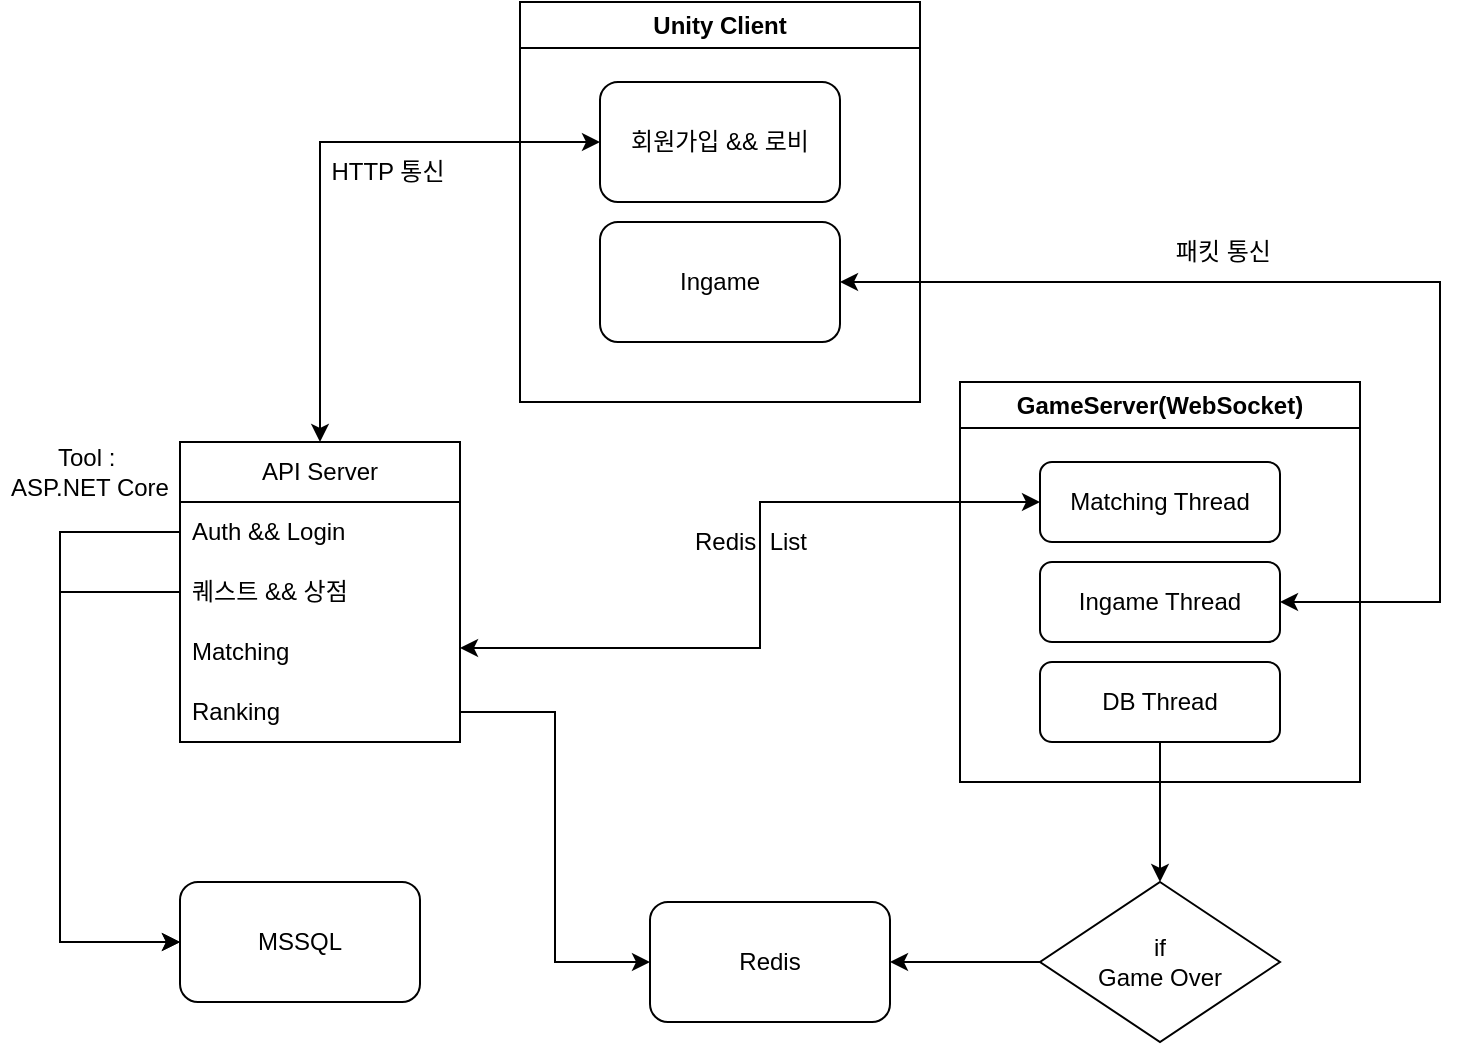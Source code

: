 <mxfile version="26.0.16">
  <diagram id="C5RBs43oDa-KdzZeNtuy" name="Page-1">
    <mxGraphModel dx="1518" dy="731" grid="1" gridSize="10" guides="1" tooltips="1" connect="1" arrows="1" fold="1" page="1" pageScale="1" pageWidth="827" pageHeight="1169" math="0" shadow="0">
      <root>
        <mxCell id="WIyWlLk6GJQsqaUBKTNV-0" />
        <mxCell id="WIyWlLk6GJQsqaUBKTNV-1" parent="WIyWlLk6GJQsqaUBKTNV-0" />
        <mxCell id="lN7qVgox_SUywU2RiRUH-0" value="GameServer(WebSocket)" style="swimlane;whiteSpace=wrap;html=1;" parent="WIyWlLk6GJQsqaUBKTNV-1" vertex="1">
          <mxGeometry x="500" y="280" width="200" height="200" as="geometry" />
        </mxCell>
        <mxCell id="lN7qVgox_SUywU2RiRUH-21" value="Ingame Thread" style="rounded=1;whiteSpace=wrap;html=1;" parent="lN7qVgox_SUywU2RiRUH-0" vertex="1">
          <mxGeometry x="40" y="90" width="120" height="40" as="geometry" />
        </mxCell>
        <mxCell id="lN7qVgox_SUywU2RiRUH-34" value="Matching Thread" style="rounded=1;whiteSpace=wrap;html=1;" parent="lN7qVgox_SUywU2RiRUH-0" vertex="1">
          <mxGeometry x="40" y="40" width="120" height="40" as="geometry" />
        </mxCell>
        <mxCell id="lN7qVgox_SUywU2RiRUH-41" value="DB Thread" style="rounded=1;whiteSpace=wrap;html=1;" parent="lN7qVgox_SUywU2RiRUH-0" vertex="1">
          <mxGeometry x="40" y="140" width="120" height="40" as="geometry" />
        </mxCell>
        <mxCell id="lN7qVgox_SUywU2RiRUH-4" value="&amp;nbsp;패킷 통신" style="text;html=1;align=center;verticalAlign=middle;whiteSpace=wrap;rounded=0;" parent="WIyWlLk6GJQsqaUBKTNV-1" vertex="1">
          <mxGeometry x="600" y="200" width="60" height="30" as="geometry" />
        </mxCell>
        <mxCell id="lN7qVgox_SUywU2RiRUH-5" value="Unity Client" style="swimlane;whiteSpace=wrap;html=1;" parent="WIyWlLk6GJQsqaUBKTNV-1" vertex="1">
          <mxGeometry x="280" y="90" width="200" height="200" as="geometry" />
        </mxCell>
        <mxCell id="lN7qVgox_SUywU2RiRUH-6" value="회원가입 &amp;amp;&amp;amp; 로비" style="rounded=1;whiteSpace=wrap;html=1;" parent="lN7qVgox_SUywU2RiRUH-5" vertex="1">
          <mxGeometry x="40" y="40" width="120" height="60" as="geometry" />
        </mxCell>
        <mxCell id="lN7qVgox_SUywU2RiRUH-7" value="Ingame" style="rounded=1;whiteSpace=wrap;html=1;" parent="lN7qVgox_SUywU2RiRUH-5" vertex="1">
          <mxGeometry x="40" y="110" width="120" height="60" as="geometry" />
        </mxCell>
        <mxCell id="lN7qVgox_SUywU2RiRUH-47" value="" style="endArrow=classic;startArrow=classic;html=1;rounded=0;entryX=1;entryY=0.5;entryDx=0;entryDy=0;" parent="lN7qVgox_SUywU2RiRUH-5" target="lN7qVgox_SUywU2RiRUH-21" edge="1">
          <mxGeometry width="50" height="50" relative="1" as="geometry">
            <mxPoint x="160" y="140" as="sourcePoint" />
            <mxPoint x="210" y="90" as="targetPoint" />
            <Array as="points">
              <mxPoint x="460" y="140" />
              <mxPoint x="460" y="300" />
            </Array>
          </mxGeometry>
        </mxCell>
        <mxCell id="lN7qVgox_SUywU2RiRUH-10" value="API Server" style="swimlane;fontStyle=0;childLayout=stackLayout;horizontal=1;startSize=30;horizontalStack=0;resizeParent=1;resizeParentMax=0;resizeLast=0;collapsible=1;marginBottom=0;whiteSpace=wrap;html=1;" parent="WIyWlLk6GJQsqaUBKTNV-1" vertex="1">
          <mxGeometry x="110" y="310" width="140" height="150" as="geometry" />
        </mxCell>
        <mxCell id="lN7qVgox_SUywU2RiRUH-11" value="Auth &amp;amp;&amp;amp; Login" style="text;strokeColor=none;fillColor=none;align=left;verticalAlign=middle;spacingLeft=4;spacingRight=4;overflow=hidden;points=[[0,0.5],[1,0.5]];portConstraint=eastwest;rotatable=0;whiteSpace=wrap;html=1;" parent="lN7qVgox_SUywU2RiRUH-10" vertex="1">
          <mxGeometry y="30" width="140" height="30" as="geometry" />
        </mxCell>
        <mxCell id="lN7qVgox_SUywU2RiRUH-12" value="퀘스트 &amp;amp;&amp;amp; 상점" style="text;strokeColor=none;fillColor=none;align=left;verticalAlign=middle;spacingLeft=4;spacingRight=4;overflow=hidden;points=[[0,0.5],[1,0.5]];portConstraint=eastwest;rotatable=0;whiteSpace=wrap;html=1;" parent="lN7qVgox_SUywU2RiRUH-10" vertex="1">
          <mxGeometry y="60" width="140" height="30" as="geometry" />
        </mxCell>
        <mxCell id="lN7qVgox_SUywU2RiRUH-13" value="Matching" style="text;strokeColor=none;fillColor=none;align=left;verticalAlign=middle;spacingLeft=4;spacingRight=4;overflow=hidden;points=[[0,0.5],[1,0.5]];portConstraint=eastwest;rotatable=0;whiteSpace=wrap;html=1;" parent="lN7qVgox_SUywU2RiRUH-10" vertex="1">
          <mxGeometry y="90" width="140" height="30" as="geometry" />
        </mxCell>
        <mxCell id="lN7qVgox_SUywU2RiRUH-32" value="Ranking" style="text;strokeColor=none;fillColor=none;align=left;verticalAlign=middle;spacingLeft=4;spacingRight=4;overflow=hidden;points=[[0,0.5],[1,0.5]];portConstraint=eastwest;rotatable=0;whiteSpace=wrap;html=1;" parent="lN7qVgox_SUywU2RiRUH-10" vertex="1">
          <mxGeometry y="120" width="140" height="30" as="geometry" />
        </mxCell>
        <mxCell id="lN7qVgox_SUywU2RiRUH-15" value="Tool :&amp;nbsp;&lt;div&gt;ASP.NET Core&lt;/div&gt;" style="text;html=1;align=center;verticalAlign=middle;whiteSpace=wrap;rounded=0;" parent="WIyWlLk6GJQsqaUBKTNV-1" vertex="1">
          <mxGeometry x="20" y="310" width="90" height="30" as="geometry" />
        </mxCell>
        <mxCell id="lN7qVgox_SUywU2RiRUH-20" value="Redis&amp;nbsp; List" style="text;html=1;align=center;verticalAlign=middle;whiteSpace=wrap;rounded=0;" parent="WIyWlLk6GJQsqaUBKTNV-1" vertex="1">
          <mxGeometry x="363" y="340" width="65" height="40" as="geometry" />
        </mxCell>
        <mxCell id="lN7qVgox_SUywU2RiRUH-22" value="" style="endArrow=classic;startArrow=classic;html=1;rounded=0;entryX=0;entryY=0.5;entryDx=0;entryDy=0;" parent="WIyWlLk6GJQsqaUBKTNV-1" target="lN7qVgox_SUywU2RiRUH-34" edge="1">
          <mxGeometry width="50" height="50" relative="1" as="geometry">
            <mxPoint x="250" y="413" as="sourcePoint" />
            <mxPoint x="540" y="413" as="targetPoint" />
            <Array as="points">
              <mxPoint x="400" y="413" />
              <mxPoint x="400" y="340" />
            </Array>
          </mxGeometry>
        </mxCell>
        <mxCell id="lN7qVgox_SUywU2RiRUH-45" style="edgeStyle=orthogonalEdgeStyle;rounded=0;orthogonalLoop=1;jettySize=auto;html=1;entryX=1;entryY=0.5;entryDx=0;entryDy=0;" parent="WIyWlLk6GJQsqaUBKTNV-1" source="lN7qVgox_SUywU2RiRUH-26" target="lN7qVgox_SUywU2RiRUH-44" edge="1">
          <mxGeometry relative="1" as="geometry" />
        </mxCell>
        <mxCell id="lN7qVgox_SUywU2RiRUH-26" value="if&lt;div&gt;Game Over&lt;/div&gt;" style="rhombus;whiteSpace=wrap;html=1;" parent="WIyWlLk6GJQsqaUBKTNV-1" vertex="1">
          <mxGeometry x="540" y="530" width="120" height="80" as="geometry" />
        </mxCell>
        <mxCell id="lN7qVgox_SUywU2RiRUH-43" style="edgeStyle=orthogonalEdgeStyle;rounded=0;orthogonalLoop=1;jettySize=auto;html=1;entryX=0.5;entryY=0;entryDx=0;entryDy=0;" parent="WIyWlLk6GJQsqaUBKTNV-1" source="lN7qVgox_SUywU2RiRUH-41" target="lN7qVgox_SUywU2RiRUH-26" edge="1">
          <mxGeometry relative="1" as="geometry" />
        </mxCell>
        <mxCell id="lN7qVgox_SUywU2RiRUH-44" value="Redis" style="rounded=1;whiteSpace=wrap;html=1;" parent="WIyWlLk6GJQsqaUBKTNV-1" vertex="1">
          <mxGeometry x="345" y="540" width="120" height="60" as="geometry" />
        </mxCell>
        <mxCell id="lN7qVgox_SUywU2RiRUH-46" style="edgeStyle=orthogonalEdgeStyle;rounded=0;orthogonalLoop=1;jettySize=auto;html=1;entryX=0;entryY=0.5;entryDx=0;entryDy=0;" parent="WIyWlLk6GJQsqaUBKTNV-1" source="lN7qVgox_SUywU2RiRUH-32" target="lN7qVgox_SUywU2RiRUH-44" edge="1">
          <mxGeometry relative="1" as="geometry" />
        </mxCell>
        <mxCell id="lN7qVgox_SUywU2RiRUH-48" value="MSSQL" style="rounded=1;whiteSpace=wrap;html=1;" parent="WIyWlLk6GJQsqaUBKTNV-1" vertex="1">
          <mxGeometry x="110" y="530" width="120" height="60" as="geometry" />
        </mxCell>
        <mxCell id="lN7qVgox_SUywU2RiRUH-49" style="edgeStyle=orthogonalEdgeStyle;rounded=0;orthogonalLoop=1;jettySize=auto;html=1;entryX=0;entryY=0.5;entryDx=0;entryDy=0;" parent="WIyWlLk6GJQsqaUBKTNV-1" source="lN7qVgox_SUywU2RiRUH-11" target="lN7qVgox_SUywU2RiRUH-48" edge="1">
          <mxGeometry relative="1" as="geometry">
            <mxPoint x="70" y="570" as="targetPoint" />
            <Array as="points">
              <mxPoint x="50" y="355" />
              <mxPoint x="50" y="560" />
            </Array>
          </mxGeometry>
        </mxCell>
        <mxCell id="lN7qVgox_SUywU2RiRUH-50" style="edgeStyle=orthogonalEdgeStyle;rounded=0;orthogonalLoop=1;jettySize=auto;html=1;entryX=0;entryY=0.5;entryDx=0;entryDy=0;" parent="WIyWlLk6GJQsqaUBKTNV-1" source="lN7qVgox_SUywU2RiRUH-12" target="lN7qVgox_SUywU2RiRUH-48" edge="1">
          <mxGeometry relative="1" as="geometry">
            <Array as="points">
              <mxPoint x="50" y="385" />
              <mxPoint x="50" y="560" />
            </Array>
          </mxGeometry>
        </mxCell>
        <mxCell id="lN7qVgox_SUywU2RiRUH-51" value="" style="endArrow=classic;startArrow=classic;html=1;rounded=0;entryX=0;entryY=0.5;entryDx=0;entryDy=0;" parent="WIyWlLk6GJQsqaUBKTNV-1" target="lN7qVgox_SUywU2RiRUH-6" edge="1">
          <mxGeometry width="50" height="50" relative="1" as="geometry">
            <mxPoint x="180" y="310" as="sourcePoint" />
            <mxPoint x="230" y="260" as="targetPoint" />
            <Array as="points">
              <mxPoint x="180" y="160" />
            </Array>
          </mxGeometry>
        </mxCell>
        <mxCell id="lN7qVgox_SUywU2RiRUH-52" value="HTTP 통신" style="text;html=1;align=center;verticalAlign=middle;whiteSpace=wrap;rounded=0;" parent="WIyWlLk6GJQsqaUBKTNV-1" vertex="1">
          <mxGeometry x="184" y="160" width="60" height="30" as="geometry" />
        </mxCell>
      </root>
    </mxGraphModel>
  </diagram>
</mxfile>
